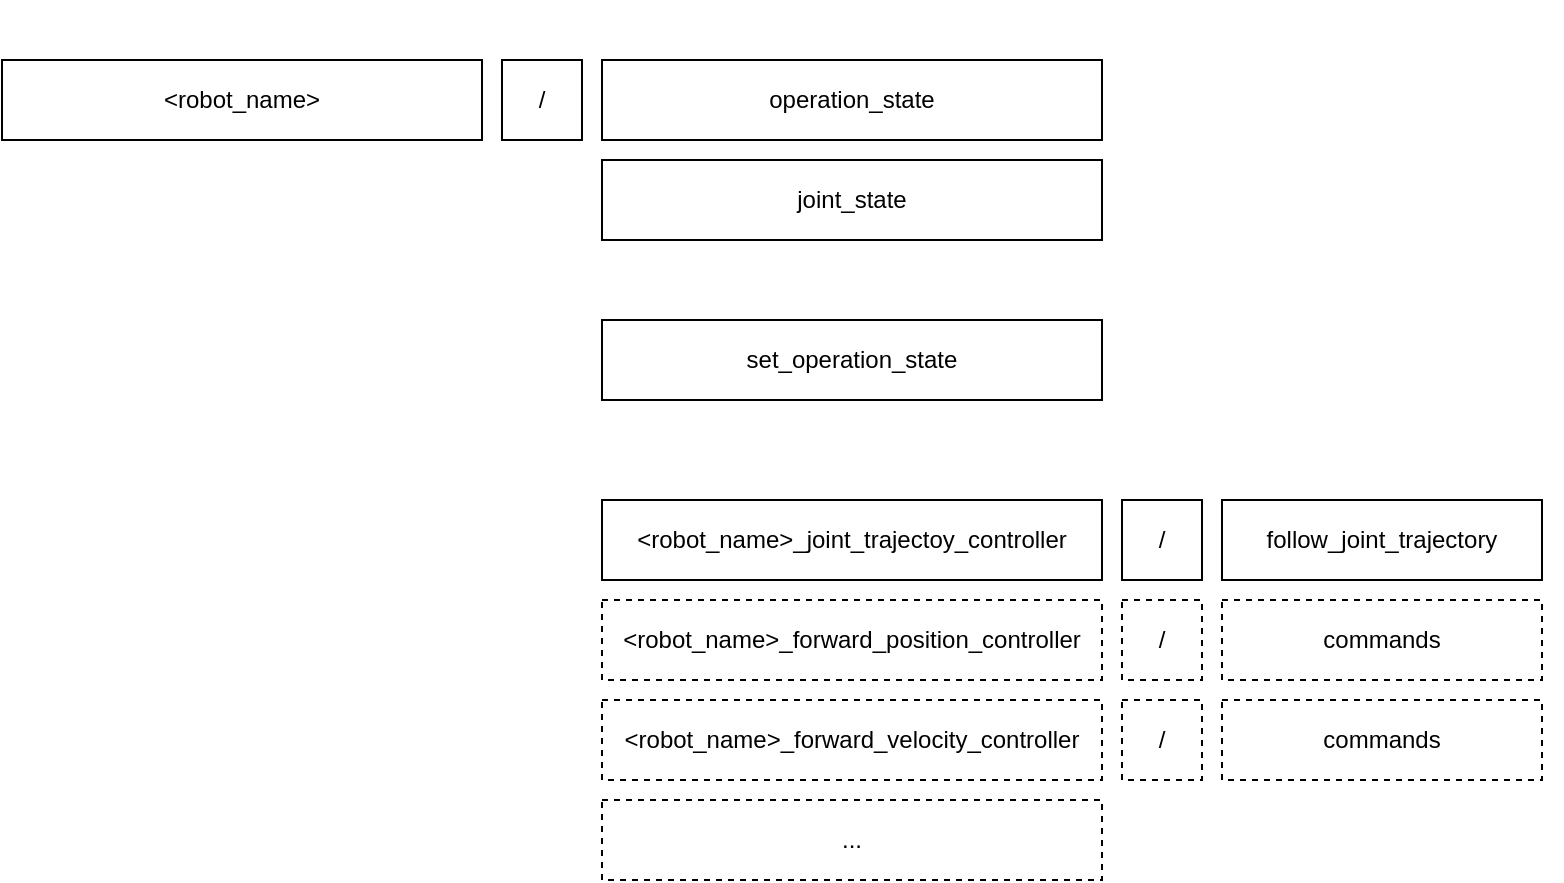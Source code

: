 <mxfile>
    <diagram id="v0Ba6sgLxf055p_ATb5y" name="Page-1">
        <mxGraphModel dx="1081" dy="575" grid="1" gridSize="10" guides="1" tooltips="1" connect="1" arrows="1" fold="1" page="1" pageScale="1" pageWidth="850" pageHeight="1100" math="0" shadow="0">
            <root>
                <mxCell id="0"/>
                <mxCell id="1" parent="0"/>
                <mxCell id="2" value="&amp;lt;robot_name&amp;gt;" style="rounded=0;whiteSpace=wrap;html=1;" parent="1" vertex="1">
                    <mxGeometry x="40" y="110" width="240" height="40" as="geometry"/>
                </mxCell>
                <mxCell id="4" value="/" style="rounded=0;whiteSpace=wrap;html=1;" parent="1" vertex="1">
                    <mxGeometry x="290" y="110" width="40" height="40" as="geometry"/>
                </mxCell>
                <mxCell id="6" value="operation_state" style="rounded=0;whiteSpace=wrap;html=1;" parent="1" vertex="1">
                    <mxGeometry x="340" y="110" width="250" height="40" as="geometry"/>
                </mxCell>
                <mxCell id="8" value="Namespace" style="text;html=1;strokeColor=none;fillColor=none;align=left;verticalAlign=middle;whiteSpace=wrap;rounded=0;spacingLeft=5;fontColor=#ffffff;fontStyle=1" parent="1" vertex="1">
                    <mxGeometry x="40" y="80" width="290" height="30" as="geometry"/>
                </mxCell>
                <mxCell id="9" value="Publisher" style="text;html=1;strokeColor=none;fillColor=none;align=left;verticalAlign=middle;whiteSpace=wrap;rounded=0;fontColor=#ffffff;spacingLeft=5;fontStyle=1" parent="1" vertex="1">
                    <mxGeometry x="340" y="80" width="470" height="30" as="geometry"/>
                </mxCell>
                <mxCell id="10" value="Service" style="text;html=1;strokeColor=none;fillColor=none;align=left;verticalAlign=middle;whiteSpace=wrap;rounded=0;fontColor=#ffffff;spacingLeft=5;fontStyle=1" parent="1" vertex="1">
                    <mxGeometry x="340" y="210" width="480" height="30" as="geometry"/>
                </mxCell>
                <mxCell id="11" value="set_operation_state" style="rounded=0;whiteSpace=wrap;html=1;" parent="1" vertex="1">
                    <mxGeometry x="340" y="240" width="250" height="40" as="geometry"/>
                </mxCell>
                <mxCell id="12" value="joint_state" style="rounded=0;whiteSpace=wrap;html=1;" parent="1" vertex="1">
                    <mxGeometry x="340" y="160" width="250" height="40" as="geometry"/>
                </mxCell>
                <mxCell id="13" value="follow_joint_trajectory" style="rounded=0;whiteSpace=wrap;html=1;" parent="1" vertex="1">
                    <mxGeometry x="650" y="330" width="160" height="40" as="geometry"/>
                </mxCell>
                <mxCell id="14" value="Action" style="text;html=1;strokeColor=none;fillColor=none;align=left;verticalAlign=middle;whiteSpace=wrap;rounded=0;fontColor=#ffffff;spacingLeft=5;fontStyle=1" parent="1" vertex="1">
                    <mxGeometry x="340" y="300" width="470" height="30" as="geometry"/>
                </mxCell>
                <mxCell id="15" value="&amp;lt;robot_name&amp;gt;_joint_trajectoy_controller" style="rounded=0;whiteSpace=wrap;html=1;" parent="1" vertex="1">
                    <mxGeometry x="340" y="330" width="250" height="40" as="geometry"/>
                </mxCell>
                <mxCell id="16" value="/" style="rounded=0;whiteSpace=wrap;html=1;" parent="1" vertex="1">
                    <mxGeometry x="600" y="330" width="40" height="40" as="geometry"/>
                </mxCell>
                <mxCell id="20" value="&amp;lt;robot_name&amp;gt;_forward_position_controller" style="rounded=0;whiteSpace=wrap;html=1;dashed=1;" parent="1" vertex="1">
                    <mxGeometry x="340" y="380" width="250" height="40" as="geometry"/>
                </mxCell>
                <mxCell id="21" value="/" style="rounded=0;whiteSpace=wrap;html=1;dashed=1;" parent="1" vertex="1">
                    <mxGeometry x="600" y="380" width="40" height="40" as="geometry"/>
                </mxCell>
                <mxCell id="22" value="commands" style="rounded=0;whiteSpace=wrap;html=1;dashed=1;" parent="1" vertex="1">
                    <mxGeometry x="650" y="380" width="160" height="40" as="geometry"/>
                </mxCell>
                <mxCell id="23" value="&amp;lt;robot_name&amp;gt;_forward_velocity_controller" style="rounded=0;whiteSpace=wrap;html=1;dashed=1;" parent="1" vertex="1">
                    <mxGeometry x="340" y="430" width="250" height="40" as="geometry"/>
                </mxCell>
                <mxCell id="24" value="/" style="rounded=0;whiteSpace=wrap;html=1;dashed=1;" parent="1" vertex="1">
                    <mxGeometry x="600" y="430" width="40" height="40" as="geometry"/>
                </mxCell>
                <mxCell id="25" value="commands" style="rounded=0;whiteSpace=wrap;html=1;dashed=1;" parent="1" vertex="1">
                    <mxGeometry x="650" y="430" width="160" height="40" as="geometry"/>
                </mxCell>
                <mxCell id="26" value="..." style="rounded=0;whiteSpace=wrap;html=1;dashed=1;" parent="1" vertex="1">
                    <mxGeometry x="340" y="480" width="250" height="40" as="geometry"/>
                </mxCell>
            </root>
        </mxGraphModel>
    </diagram>
</mxfile>